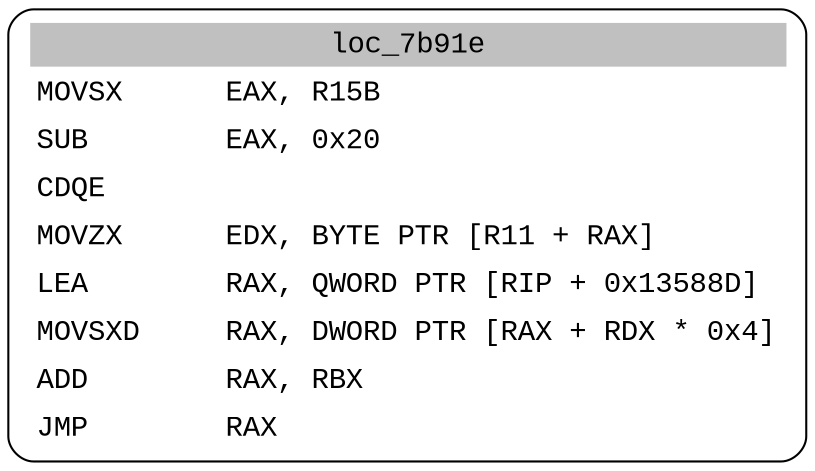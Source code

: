 digraph asm_graph {
1941 [
shape="Mrecord" fontname="Courier New"label =<<table border="0" cellborder="0" cellpadding="3"><tr><td align="center" colspan="2" bgcolor="grey">loc_7b91e</td></tr><tr><td align="left">MOVSX      EAX, R15B</td></tr><tr><td align="left">SUB        EAX, 0x20</td></tr><tr><td align="left">CDQE       </td></tr><tr><td align="left">MOVZX      EDX, BYTE PTR [R11 + RAX]</td></tr><tr><td align="left">LEA        RAX, QWORD PTR [RIP + 0x13588D]</td></tr><tr><td align="left">MOVSXD     RAX, DWORD PTR [RAX + RDX * 0x4]</td></tr><tr><td align="left">ADD        RAX, RBX</td></tr><tr><td align="left">JMP        RAX</td></tr></table>> ];
}